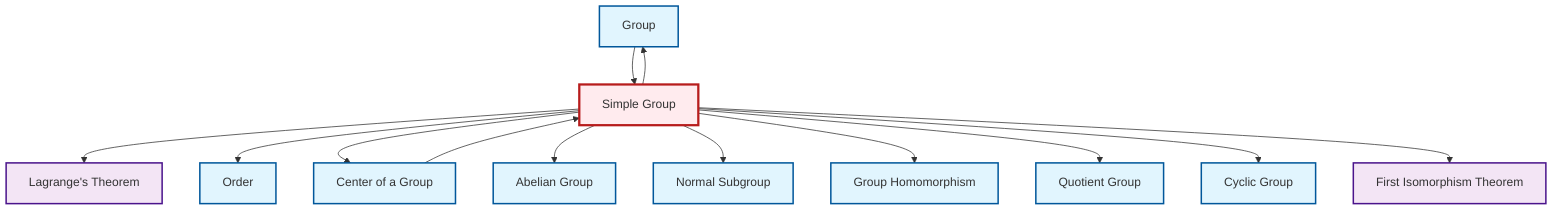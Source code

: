 graph TD
    classDef definition fill:#e1f5fe,stroke:#01579b,stroke-width:2px
    classDef theorem fill:#f3e5f5,stroke:#4a148c,stroke-width:2px
    classDef axiom fill:#fff3e0,stroke:#e65100,stroke-width:2px
    classDef example fill:#e8f5e9,stroke:#1b5e20,stroke-width:2px
    classDef current fill:#ffebee,stroke:#b71c1c,stroke-width:3px
    thm-lagrange["Lagrange's Theorem"]:::theorem
    def-order["Order"]:::definition
    def-group["Group"]:::definition
    def-abelian-group["Abelian Group"]:::definition
    def-cyclic-group["Cyclic Group"]:::definition
    thm-first-isomorphism["First Isomorphism Theorem"]:::theorem
    def-homomorphism["Group Homomorphism"]:::definition
    def-center-of-group["Center of a Group"]:::definition
    def-simple-group["Simple Group"]:::definition
    def-normal-subgroup["Normal Subgroup"]:::definition
    def-quotient-group["Quotient Group"]:::definition
    def-simple-group --> thm-lagrange
    def-simple-group --> def-order
    def-center-of-group --> def-simple-group
    def-group --> def-simple-group
    def-simple-group --> def-center-of-group
    def-simple-group --> def-group
    def-simple-group --> def-abelian-group
    def-simple-group --> def-normal-subgroup
    def-simple-group --> def-homomorphism
    def-simple-group --> def-quotient-group
    def-simple-group --> def-cyclic-group
    def-simple-group --> thm-first-isomorphism
    class def-simple-group current